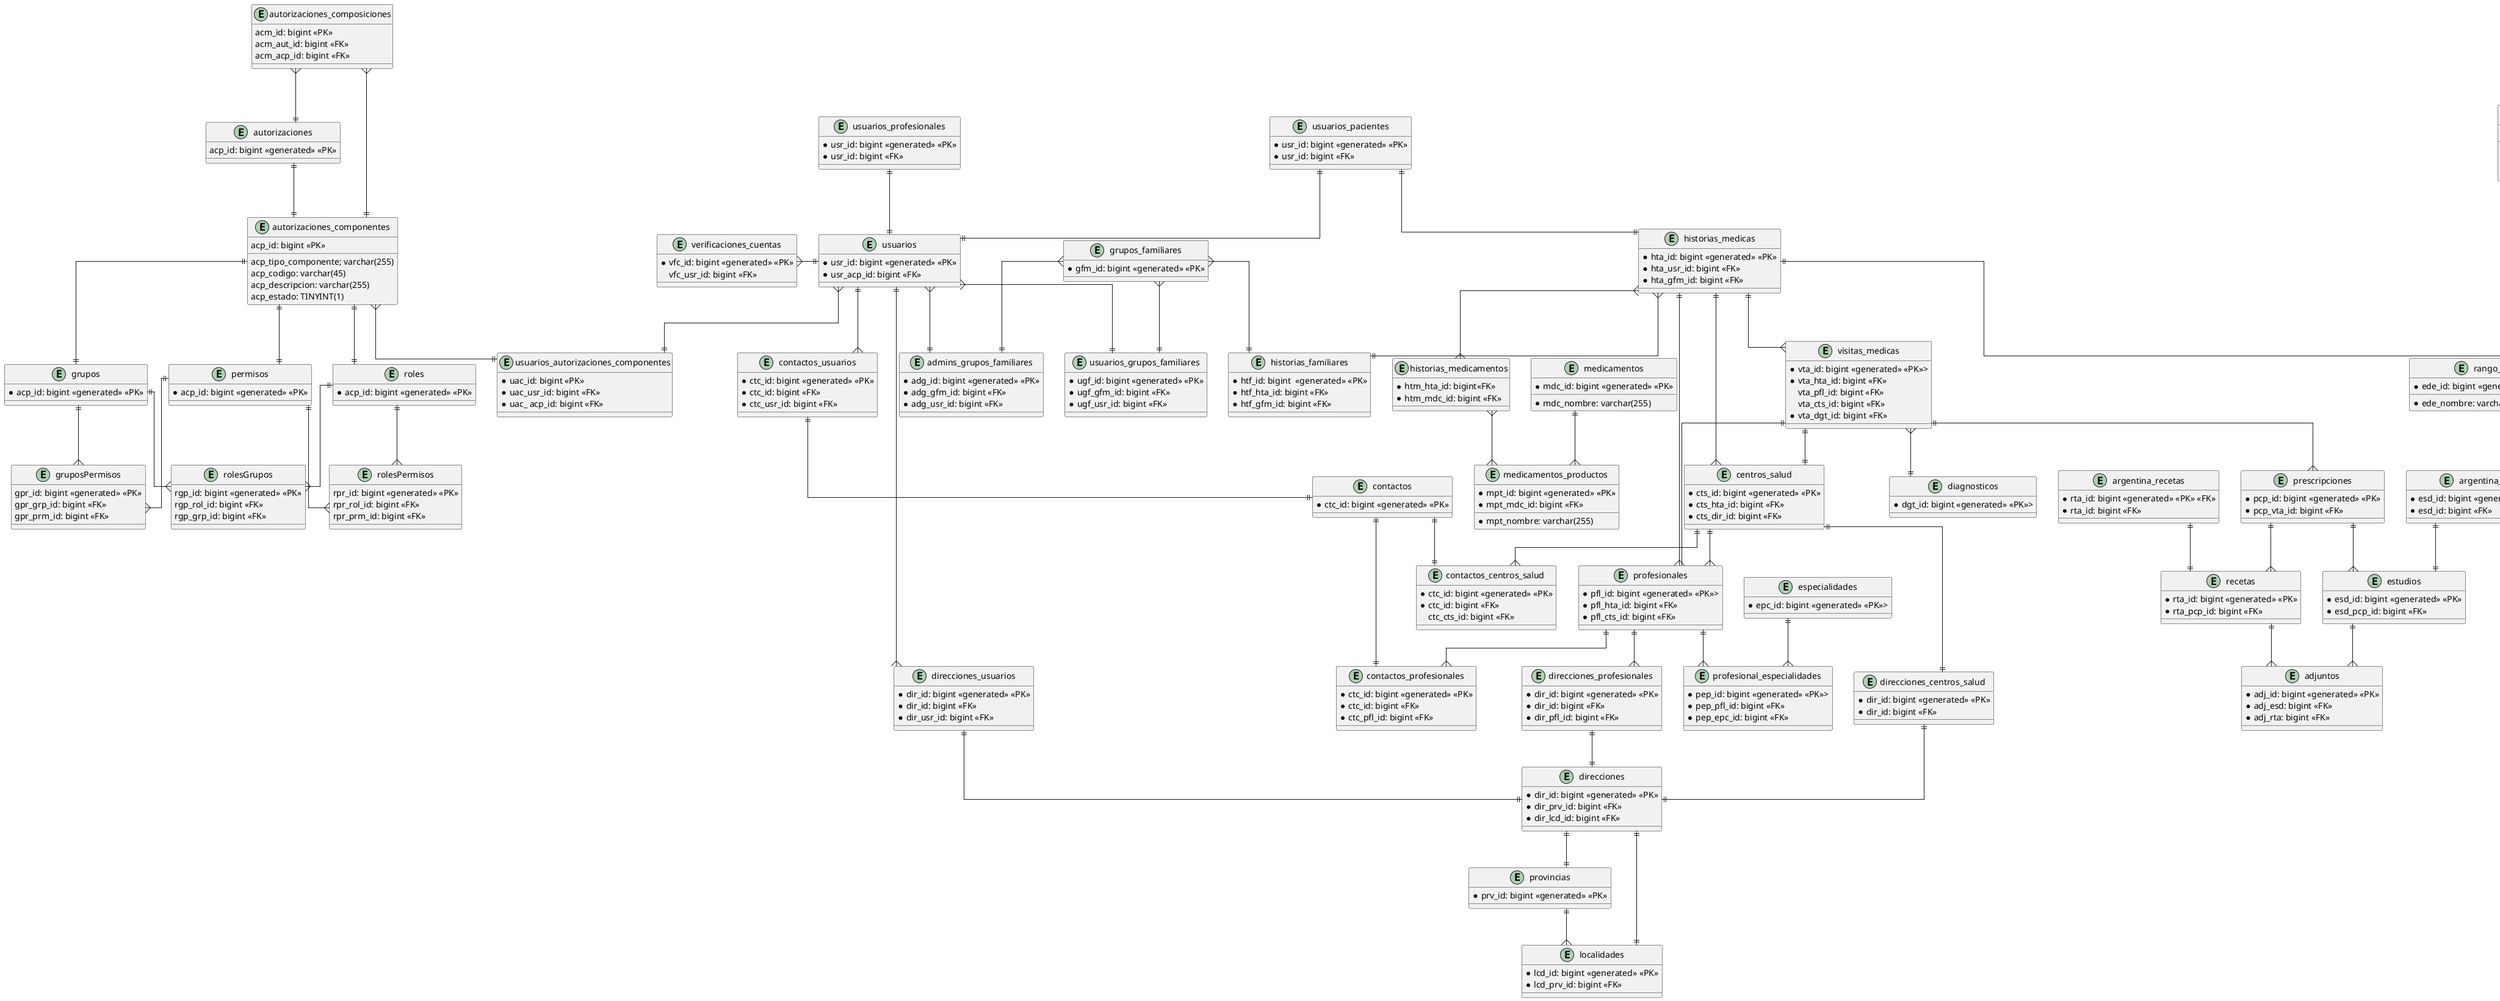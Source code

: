 @startuml

skinparam linetype ortho

entity "usuarios" as usr {
    *usr_id: bigint <<generated>> <<PK>>
    *usr_acp_id: bigint <<FK>>
}

entity "usuarios_pacientes" as usr_pte{
    *usr_id: bigint <<generated>> <<PK>>
    *usr_id: bigint <<FK>>
}

entity "usuarios_profesionales" as usr_pfl{
    *usr_id: bigint <<generated>> <<PK>>
    *usr_id: bigint <<FK>>
}

entity "provincias" as prv{
    *prv_id: bigint <<generated>> <<PK>>
}

entity "localidades" as lcd{
    *lcd_id: bigint <<generated>> <<PK>>
    *lcd_prv_id: bigint <<FK>>
}

entity "direcciones" as dir{
    *dir_id: bigint <<generated>> <<PK>>
    *dir_prv_id: bigint <<FK>>
    *dir_lcd_id: bigint <<FK>>
}

entity "direcciones_usuarios" as dus{
    *dir_id: bigint <<generated>> <<PK>>
    *dir_id: bigint <<FK>>
    *dir_usr_id: bigint <<FK>>
}

entity "direcciones_profesionales" as dpr{
    *dir_id: bigint <<generated>> <<PK>>
    *dir_id: bigint <<FK>>
    *dir_pfl_id: bigint <<FK>>
}

entity "direcciones_centros_salud" as dcs{
    *dir_id: bigint <<generated>> <<PK>>
    *dir_id: bigint <<FK>>
}

entity "contactos" as ctc{
    *ctc_id: bigint <<generated>> <<PK>>
}

entity "contactos_usuarios" as cus{
    *ctc_id: bigint <<generated>> <<PK>>
    *ctc_id: bigint <<FK>>
    *ctc_usr_id: bigint <<FK>>
}

entity "contactos_profesionales" as cpr{
    *ctc_id: bigint <<generated>> <<PK>>
    *ctc_id: bigint <<FK>>
    *ctc_pfl_id: bigint <<FK>>
}

entity "contactos_centros_salud" as ccs{
    *ctc_id: bigint <<generated>> <<PK>>
    *ctc_id: bigint <<FK>>
    ctc_cts_id: bigint <<FK>>
}

entity "historias_medicas" as hta{
    *hta_id: bigint <<generated>> <<PK>>
    *hta_usr_id: bigint <<FK>>
    *hta_gfm_id: bigint <<FK>>
}

entity "centros_salud" as cts{
    *cts_id: bigint <<generated>> <<PK>>
    *cts_hta_id: bigint <<FK>>
    *cts_dir_id: bigint <<FK>>
}

entity "visitas_medicas" as vta{
    *vta_id: bigint <<generated>> <<PK>>>
    *vta_hta_id: bigint <<FK>>
    vta_pfl_id: bigint <<FK>>
    vta_cts_id: bigint <<FK>>
    *vta_dgt_id: bigint <<FK>>
}

entity "diagnosticos" as dgt{
    *dgt_id: bigint <<generated>> <<PK>>>
}

entity "profesionales" as pfl{
    *pfl_id: bigint <<generated>> <<PK>>>
    *pfl_hta_id: bigint <<FK>>
    *pfl_cts_id: bigint <<FK>>
}

entity "especialidades" as epc{
    *epc_id: bigint <<generated>> <<PK>>>
}

entity "profesional_especialidades" as pep{
    *pep_id: bigint <<generated>> <<PK>>>
    *pep_pfl_id: bigint <<FK>>
    *pep_epc_id: bigint <<FK>>
}

entity "prescripciones" as pcp{
    *pcp_id: bigint <<generated>> <<PK>>
    *pcp_vta_id: bigint <<FK>>
}

entity "recetas" as rta{
    *rta_id: bigint <<generated>> <<PK>>
    *rta_pcp_id: bigint <<FK>>
}

entity "estudios" as esd{
    *esd_id: bigint <<generated>> <<PK>>
    *esd_pcp_id: bigint <<FK>>
} 

entity "argentina_recetas" as arg_rta{
    *rta_id: bigint <<generated>> <<PK>> <<FK>>
    *rta_id: bigint <<FK>>
}

entity "argentina_estudios" as arg_esd{
    *esd_id: bigint <<generated>> <<PK>> <<FK>>
    *esd_id: bigint <<FK>>
}

entity "adjuntos" as adj{
    *adj_id: bigint <<generated>> <<PK>>
    *adj_esd: bigint <<FK>>
    *adj_rta: bigint <<FK>>
}

entity "calendarios" as cld{
    *cld_id: bigint <<generated>> <<PK>>
    *cld_tcl_id: varchar(255) NOT NULL <<FK>>
    *cld_hta_id: bigint <<FK>>
}

entity "calendario_infante" as cnñ{
    *cld_id: bigint <<generated>> <<PK>>
    *cld_id: bigint <<FK>>
}

entity "calendario_adultos" as cdt{
    *cld_id: bigint <<generated>> <<PK>>
    *cld_id: bigint <<FK>>
}

entity "calendario_embarazadas" as cbz{
    *cld_id: bigint <<generated>> <<PK>>
    *cld_id: bigint <<FK>>
}

entity "tipo_calendarios" as tcl{
    *tcl: varchar(50) <<PK>>
}

entity "calendarios_edades_vacunas" as cev{
    *cev_id: bigint <<generated>> <<PK>>
    *cev_cld_id: bigint <<FK>>
    *cev_ede_id: bigint <<FK>>
    *cev_vcn_id: bigint <<FK>>
}

entity "vacunas" as vcn{
    *vcn_id: bigint <<generated>> <<PK>>
    *vcn_nombre: varchar(255) NOT NULL
    *vcn_descripcion: varchar(255) NOT NULL
    *vcn_estado: varchar(255) NOT NULL
}

entity "rango_edades" as ede{
    *ede_id: bigint <<generated>> <<PK>>
    *ede_nombre: varchar(255) NOT NULL
}

entity "edades_tipo_calendarios" as etc{
    *etc_id: bigint <<generated>> <<PK>>
    *etc_ede_id: bigint <<FK>>
    *etc_tcl_id: varchar(50) <<FK>>
}

entity "calendarios_edades" as cle{
    *cle_id: bigint <<generated>> <<PK>>
    *cle_cld_id: bigint <<FK>>
    *cle_ede_id: bigint <<FK>>
}

entity "medicamentos" as mdc{
    *mdc_id: bigint <<generated>> <<PK>>
    *mdc_nombre: varchar(255)
}

entity "medicamentos_productos" as mpt{
    *mpt_id: bigint <<generated>> <<PK>>
    *mpt_nombre: varchar(255)
    *mpt_mdc_id: bigint <<FK>>
}

entity "historias_medicamentos" as htm{
    *htm_hta_id: bigint<<FK>>
    *htm_mdc_id: bigint <<FK>>
}

entity "permisos" as prm {
    *acp_id: bigint <<generated>> <<PK>>
}

entity "roles" as rol {
    *acp_id: bigint <<generated>> <<PK>>
}

entity "grupos" as grp {
    *acp_id: bigint <<generated>> <<PK>>
}

entity "rolesGrupos" as rgp {
    rgp_id: bigint <<generated>> <<PK>>
    rgp_rol_id: bigint <<FK>>
    rgp_grp_id: bigint <<FK>>

}

entity "gruposPermisos" as gpr {
    gpr_id: bigint <<generated>> <<PK>>
    gpr_grp_id: bigint <<FK>>
    gpr_prm_id: bigint <<FK>>
}

entity "rolesPermisos" as rpr {
    rpr_id: bigint <<generated>> <<PK>>
    rpr_rol_id: bigint <<FK>>
    rpr_prm_id: bigint <<FK>>
}

entity "autorizaciones" as aut {
    acp_id: bigint <<generated>> <<PK>>

}

entity "autorizaciones_composiciones" as acm {
    acm_id: bigint <<PK>>
    acm_aut_id: bigint <<FK>>
    acm_acp_id: bigint <<FK>>
}

entity "autorizaciones_componentes" as acp{
    acp_id: bigint <<PK>>
    acp_tipo_componente; varchar(255)
    acp_codigo: varchar(45)
    acp_descripcion: varchar(255)
    acp_estado: TINYINT(1)
}

entity "usuarios_autorizaciones_componentes" as uac{
    *uac_id: bigint <<PK>>
    *uac_usr_id: bigint <<FK>>
    *uac_ acp_id: bigint <<FK>>
}

entity "verificaciones_cuentas" as vfc{
    *vfc_id: bigint <<generated>> <<PK>>
    vfc_usr_id: bigint <<FK>>

}

entity "grupos_familiares" as gfm{
    *gfm_id: bigint <<generated>> <<PK>>
}

entity "historias_familiares" as htf{
    *htf_id: bigint  <<generated>> <<PK>>
    *htf_hta_id: bigint <<FK>>
    *htf_gfm_id: bigint <<FK>>
}

entity "admins_grupos_familiares" as adg{
    *adg_id: bigint <<generated>> <<PK>>
    *adg_gfm_id: bigint <<FK>>
    *adg_usr_id: bigint <<FK>>
}

entity "usuarios_grupos_familiares" as ugf{
    *ugf_id: bigint <<generated>> <<PK>>
    *ugf_gfm_id: bigint <<FK>>
    *ugf_usr_id: bigint <<FK>>
}


usr_pte ||--|| usr
usr_pfl ||--|| usr
usr ||-left-{ vfc
epc ||--{ pep
pfl ||--{ pep
vta ||--|| cts
vta ||-- pfl
cts ||--{ pfl
hta ||--{ cld
hta ||--{ pfl
hta ||--{ cts
hta ||--{ vta
vta }--|| dgt
hta ||-up-|| usr_pte


gfm }--|| adg
usr }--|| adg

gfm }--|| ugf
usr }--|| ugf

hta }--|| htf
gfm }--|| htf

/'CONTACTOS'/
ctc ||-up-|| cus
ctc ||--|| cpr
ctc ||--|| ccs

usr ||--{ cus
pfl ||--{ cpr
cts ||--{ ccs


/'DIRECCIONES'/
prv ||--{ lcd

dir ||--|| prv
dir ||--|| lcd

dus ||--|| dir
dcs ||--|| dir
dpr ||--|| dir

usr ||--{ dus
pfl ||--{ dpr
cts ||--|| dcs

/'PRESCRIPCIONES'/
vta ||--{ pcp
pcp ||--{ rta
pcp ||--{ esd
arg_rta ||--|| rta
arg_esd ||--|| esd
rta ||--{ adj
esd ||--{ adj

/'CALENDARIOS'/
cld ||-up-|| cnñ
cld ||-left-|| cdt
cld ||-right-|| cbz
cld ||--|| tcl
cld ||--{ cle
ede ||--{ cle
tcl ||--{ etc
ede ||--{ etc
cev ||--|| ede
cev ||-up-|| vcn
cev ||--|| cld

/'MEDICACION'/
hta }--{ htm
mpt }-up-{ htm
mdc ||--{ mpt

/'AUTORIZACIONES'/
acp ||--|| prm
acp ||--|| grp
acp ||--|| rol
acp ||-up-|| aut

rol ||--{ rgp
grp ||--{ rgp

rol ||--{ rpr
prm ||--{ rpr

grp ||--{ gpr
prm ||--{ gpr

aut ||-up-{ acm
acp ||--{ acm

usr }--|| uac
acp }--|| uac


@enduml